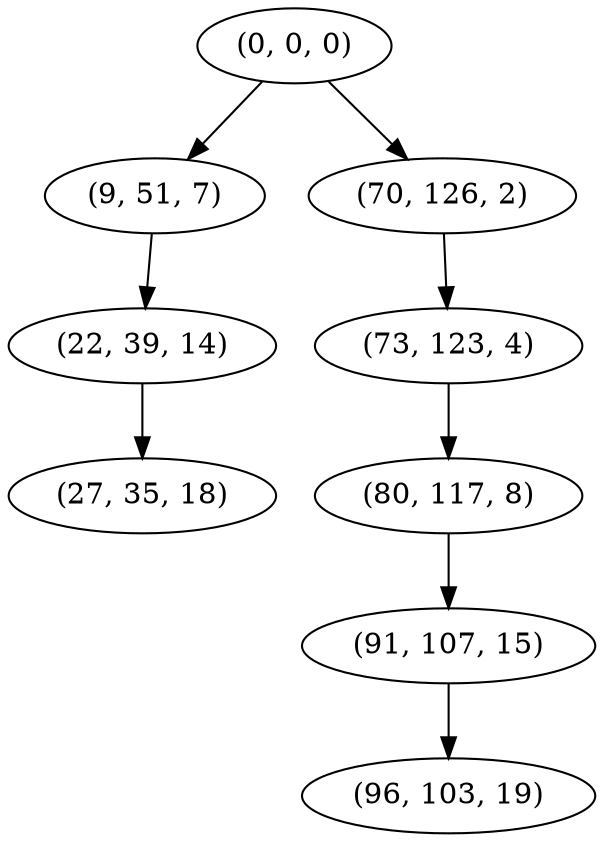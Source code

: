 digraph tree {
    "(0, 0, 0)";
    "(9, 51, 7)";
    "(22, 39, 14)";
    "(27, 35, 18)";
    "(70, 126, 2)";
    "(73, 123, 4)";
    "(80, 117, 8)";
    "(91, 107, 15)";
    "(96, 103, 19)";
    "(0, 0, 0)" -> "(9, 51, 7)";
    "(0, 0, 0)" -> "(70, 126, 2)";
    "(9, 51, 7)" -> "(22, 39, 14)";
    "(22, 39, 14)" -> "(27, 35, 18)";
    "(70, 126, 2)" -> "(73, 123, 4)";
    "(73, 123, 4)" -> "(80, 117, 8)";
    "(80, 117, 8)" -> "(91, 107, 15)";
    "(91, 107, 15)" -> "(96, 103, 19)";
}
